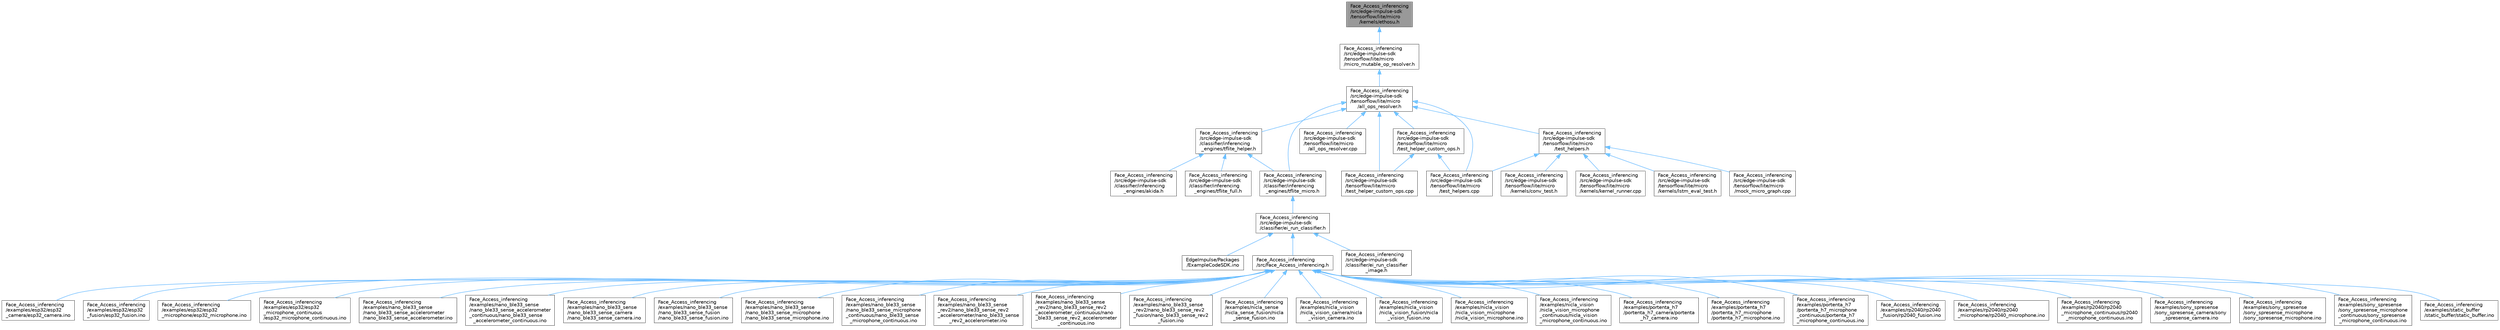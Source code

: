 digraph "Face_Access_inferencing/src/edge-impulse-sdk/tensorflow/lite/micro/kernels/ethosu.h"
{
 // LATEX_PDF_SIZE
  bgcolor="transparent";
  edge [fontname=Helvetica,fontsize=10,labelfontname=Helvetica,labelfontsize=10];
  node [fontname=Helvetica,fontsize=10,shape=box,height=0.2,width=0.4];
  Node1 [id="Node000001",label="Face_Access_inferencing\l/src/edge-impulse-sdk\l/tensorflow/lite/micro\l/kernels/ethosu.h",height=0.2,width=0.4,color="gray40", fillcolor="grey60", style="filled", fontcolor="black",tooltip=" "];
  Node1 -> Node2 [id="edge1_Node000001_Node000002",dir="back",color="steelblue1",style="solid",tooltip=" "];
  Node2 [id="Node000002",label="Face_Access_inferencing\l/src/edge-impulse-sdk\l/tensorflow/lite/micro\l/micro_mutable_op_resolver.h",height=0.2,width=0.4,color="grey40", fillcolor="white", style="filled",URL="$_face___access__inferencing_2src_2edge-impulse-sdk_2tensorflow_2lite_2micro_2micro__mutable__op__resolver_8h.html",tooltip=" "];
  Node2 -> Node3 [id="edge2_Node000002_Node000003",dir="back",color="steelblue1",style="solid",tooltip=" "];
  Node3 [id="Node000003",label="Face_Access_inferencing\l/src/edge-impulse-sdk\l/tensorflow/lite/micro\l/all_ops_resolver.h",height=0.2,width=0.4,color="grey40", fillcolor="white", style="filled",URL="$_face___access__inferencing_2src_2edge-impulse-sdk_2tensorflow_2lite_2micro_2all__ops__resolver_8h.html",tooltip=" "];
  Node3 -> Node4 [id="edge3_Node000003_Node000004",dir="back",color="steelblue1",style="solid",tooltip=" "];
  Node4 [id="Node000004",label="Face_Access_inferencing\l/src/edge-impulse-sdk\l/classifier/inferencing\l_engines/tflite_helper.h",height=0.2,width=0.4,color="grey40", fillcolor="white", style="filled",URL="$tflite__helper_8h.html",tooltip=" "];
  Node4 -> Node5 [id="edge4_Node000004_Node000005",dir="back",color="steelblue1",style="solid",tooltip=" "];
  Node5 [id="Node000005",label="Face_Access_inferencing\l/src/edge-impulse-sdk\l/classifier/inferencing\l_engines/akida.h",height=0.2,width=0.4,color="grey40", fillcolor="white", style="filled",URL="$akida_8h.html",tooltip=" "];
  Node4 -> Node6 [id="edge5_Node000004_Node000006",dir="back",color="steelblue1",style="solid",tooltip=" "];
  Node6 [id="Node000006",label="Face_Access_inferencing\l/src/edge-impulse-sdk\l/classifier/inferencing\l_engines/tflite_full.h",height=0.2,width=0.4,color="grey40", fillcolor="white", style="filled",URL="$tflite__full_8h.html",tooltip=" "];
  Node4 -> Node7 [id="edge6_Node000004_Node000007",dir="back",color="steelblue1",style="solid",tooltip=" "];
  Node7 [id="Node000007",label="Face_Access_inferencing\l/src/edge-impulse-sdk\l/classifier/inferencing\l_engines/tflite_micro.h",height=0.2,width=0.4,color="grey40", fillcolor="white", style="filled",URL="$tflite__micro_8h.html",tooltip=" "];
  Node7 -> Node8 [id="edge7_Node000007_Node000008",dir="back",color="steelblue1",style="solid",tooltip=" "];
  Node8 [id="Node000008",label="Face_Access_inferencing\l/src/edge-impulse-sdk\l/classifier/ei_run_classifier.h",height=0.2,width=0.4,color="grey40", fillcolor="white", style="filled",URL="$ei__run__classifier_8h.html",tooltip=" "];
  Node8 -> Node9 [id="edge8_Node000008_Node000009",dir="back",color="steelblue1",style="solid",tooltip=" "];
  Node9 [id="Node000009",label="EdgeImpulse/Packages\l/ExampleCodeSDK.ino",height=0.2,width=0.4,color="grey40", fillcolor="white", style="filled",URL="$_example_code_s_d_k_8ino.html",tooltip=" "];
  Node8 -> Node10 [id="edge9_Node000008_Node000010",dir="back",color="steelblue1",style="solid",tooltip=" "];
  Node10 [id="Node000010",label="Face_Access_inferencing\l/src/Face_Access_inferencing.h",height=0.2,width=0.4,color="grey40", fillcolor="white", style="filled",URL="$_face___access__inferencing_8h.html",tooltip=" "];
  Node10 -> Node11 [id="edge10_Node000010_Node000011",dir="back",color="steelblue1",style="solid",tooltip=" "];
  Node11 [id="Node000011",label="Face_Access_inferencing\l/examples/esp32/esp32\l_camera/esp32_camera.ino",height=0.2,width=0.4,color="grey40", fillcolor="white", style="filled",URL="$esp32__camera_8ino.html",tooltip=" "];
  Node10 -> Node12 [id="edge11_Node000010_Node000012",dir="back",color="steelblue1",style="solid",tooltip=" "];
  Node12 [id="Node000012",label="Face_Access_inferencing\l/examples/esp32/esp32\l_fusion/esp32_fusion.ino",height=0.2,width=0.4,color="grey40", fillcolor="white", style="filled",URL="$esp32__fusion_8ino.html",tooltip=" "];
  Node10 -> Node13 [id="edge12_Node000010_Node000013",dir="back",color="steelblue1",style="solid",tooltip=" "];
  Node13 [id="Node000013",label="Face_Access_inferencing\l/examples/esp32/esp32\l_microphone/esp32_microphone.ino",height=0.2,width=0.4,color="grey40", fillcolor="white", style="filled",URL="$esp32__microphone_8ino.html",tooltip=" "];
  Node10 -> Node14 [id="edge13_Node000010_Node000014",dir="back",color="steelblue1",style="solid",tooltip=" "];
  Node14 [id="Node000014",label="Face_Access_inferencing\l/examples/esp32/esp32\l_microphone_continuous\l/esp32_microphone_continuous.ino",height=0.2,width=0.4,color="grey40", fillcolor="white", style="filled",URL="$esp32__microphone__continuous_8ino.html",tooltip=" "];
  Node10 -> Node15 [id="edge14_Node000010_Node000015",dir="back",color="steelblue1",style="solid",tooltip=" "];
  Node15 [id="Node000015",label="Face_Access_inferencing\l/examples/nano_ble33_sense\l/nano_ble33_sense_accelerometer\l/nano_ble33_sense_accelerometer.ino",height=0.2,width=0.4,color="grey40", fillcolor="white", style="filled",URL="$nano__ble33__sense__accelerometer_8ino.html",tooltip=" "];
  Node10 -> Node16 [id="edge15_Node000010_Node000016",dir="back",color="steelblue1",style="solid",tooltip=" "];
  Node16 [id="Node000016",label="Face_Access_inferencing\l/examples/nano_ble33_sense\l/nano_ble33_sense_accelerometer\l_continuous/nano_ble33_sense\l_accelerometer_continuous.ino",height=0.2,width=0.4,color="grey40", fillcolor="white", style="filled",URL="$nano__ble33__sense__accelerometer__continuous_8ino.html",tooltip=" "];
  Node10 -> Node17 [id="edge16_Node000010_Node000017",dir="back",color="steelblue1",style="solid",tooltip=" "];
  Node17 [id="Node000017",label="Face_Access_inferencing\l/examples/nano_ble33_sense\l/nano_ble33_sense_camera\l/nano_ble33_sense_camera.ino",height=0.2,width=0.4,color="grey40", fillcolor="white", style="filled",URL="$nano__ble33__sense__camera_8ino.html",tooltip=" "];
  Node10 -> Node18 [id="edge17_Node000010_Node000018",dir="back",color="steelblue1",style="solid",tooltip=" "];
  Node18 [id="Node000018",label="Face_Access_inferencing\l/examples/nano_ble33_sense\l/nano_ble33_sense_fusion\l/nano_ble33_sense_fusion.ino",height=0.2,width=0.4,color="grey40", fillcolor="white", style="filled",URL="$nano__ble33__sense__fusion_8ino.html",tooltip=" "];
  Node10 -> Node19 [id="edge18_Node000010_Node000019",dir="back",color="steelblue1",style="solid",tooltip=" "];
  Node19 [id="Node000019",label="Face_Access_inferencing\l/examples/nano_ble33_sense\l/nano_ble33_sense_microphone\l/nano_ble33_sense_microphone.ino",height=0.2,width=0.4,color="grey40", fillcolor="white", style="filled",URL="$nano__ble33__sense__microphone_8ino.html",tooltip=" "];
  Node10 -> Node20 [id="edge19_Node000010_Node000020",dir="back",color="steelblue1",style="solid",tooltip=" "];
  Node20 [id="Node000020",label="Face_Access_inferencing\l/examples/nano_ble33_sense\l/nano_ble33_sense_microphone\l_continuous/nano_ble33_sense\l_microphone_continuous.ino",height=0.2,width=0.4,color="grey40", fillcolor="white", style="filled",URL="$nano__ble33__sense__microphone__continuous_8ino.html",tooltip=" "];
  Node10 -> Node21 [id="edge20_Node000010_Node000021",dir="back",color="steelblue1",style="solid",tooltip=" "];
  Node21 [id="Node000021",label="Face_Access_inferencing\l/examples/nano_ble33_sense\l_rev2/nano_ble33_sense_rev2\l_accelerometer/nano_ble33_sense\l_rev2_accelerometer.ino",height=0.2,width=0.4,color="grey40", fillcolor="white", style="filled",URL="$nano__ble33__sense__rev2__accelerometer_8ino.html",tooltip=" "];
  Node10 -> Node22 [id="edge21_Node000010_Node000022",dir="back",color="steelblue1",style="solid",tooltip=" "];
  Node22 [id="Node000022",label="Face_Access_inferencing\l/examples/nano_ble33_sense\l_rev2/nano_ble33_sense_rev2\l_accelerometer_continuous/nano\l_ble33_sense_rev2_accelerometer\l_continuous.ino",height=0.2,width=0.4,color="grey40", fillcolor="white", style="filled",URL="$nano__ble33__sense__rev2__accelerometer__continuous_8ino.html",tooltip=" "];
  Node10 -> Node23 [id="edge22_Node000010_Node000023",dir="back",color="steelblue1",style="solid",tooltip=" "];
  Node23 [id="Node000023",label="Face_Access_inferencing\l/examples/nano_ble33_sense\l_rev2/nano_ble33_sense_rev2\l_fusion/nano_ble33_sense_rev2\l_fusion.ino",height=0.2,width=0.4,color="grey40", fillcolor="white", style="filled",URL="$nano__ble33__sense__rev2__fusion_8ino.html",tooltip=" "];
  Node10 -> Node24 [id="edge23_Node000010_Node000024",dir="back",color="steelblue1",style="solid",tooltip=" "];
  Node24 [id="Node000024",label="Face_Access_inferencing\l/examples/nicla_sense\l/nicla_sense_fusion/nicla\l_sense_fusion.ino",height=0.2,width=0.4,color="grey40", fillcolor="white", style="filled",URL="$nicla__sense__fusion_8ino.html",tooltip=" "];
  Node10 -> Node25 [id="edge24_Node000010_Node000025",dir="back",color="steelblue1",style="solid",tooltip=" "];
  Node25 [id="Node000025",label="Face_Access_inferencing\l/examples/nicla_vision\l/nicla_vision_camera/nicla\l_vision_camera.ino",height=0.2,width=0.4,color="grey40", fillcolor="white", style="filled",URL="$nicla__vision__camera_8ino.html",tooltip=" "];
  Node10 -> Node26 [id="edge25_Node000010_Node000026",dir="back",color="steelblue1",style="solid",tooltip=" "];
  Node26 [id="Node000026",label="Face_Access_inferencing\l/examples/nicla_vision\l/nicla_vision_fusion/nicla\l_vision_fusion.ino",height=0.2,width=0.4,color="grey40", fillcolor="white", style="filled",URL="$nicla__vision__fusion_8ino.html",tooltip=" "];
  Node10 -> Node27 [id="edge26_Node000010_Node000027",dir="back",color="steelblue1",style="solid",tooltip=" "];
  Node27 [id="Node000027",label="Face_Access_inferencing\l/examples/nicla_vision\l/nicla_vision_microphone\l/nicla_vision_microphone.ino",height=0.2,width=0.4,color="grey40", fillcolor="white", style="filled",URL="$nicla__vision__microphone_8ino.html",tooltip=" "];
  Node10 -> Node28 [id="edge27_Node000010_Node000028",dir="back",color="steelblue1",style="solid",tooltip=" "];
  Node28 [id="Node000028",label="Face_Access_inferencing\l/examples/nicla_vision\l/nicla_vision_microphone\l_continuous/nicla_vision\l_microphone_continuous.ino",height=0.2,width=0.4,color="grey40", fillcolor="white", style="filled",URL="$nicla__vision__microphone__continuous_8ino.html",tooltip=" "];
  Node10 -> Node29 [id="edge28_Node000010_Node000029",dir="back",color="steelblue1",style="solid",tooltip=" "];
  Node29 [id="Node000029",label="Face_Access_inferencing\l/examples/portenta_h7\l/portenta_h7_camera/portenta\l_h7_camera.ino",height=0.2,width=0.4,color="grey40", fillcolor="white", style="filled",URL="$portenta__h7__camera_8ino.html",tooltip=" "];
  Node10 -> Node30 [id="edge29_Node000010_Node000030",dir="back",color="steelblue1",style="solid",tooltip=" "];
  Node30 [id="Node000030",label="Face_Access_inferencing\l/examples/portenta_h7\l/portenta_h7_microphone\l/portenta_h7_microphone.ino",height=0.2,width=0.4,color="grey40", fillcolor="white", style="filled",URL="$portenta__h7__microphone_8ino.html",tooltip=" "];
  Node10 -> Node31 [id="edge30_Node000010_Node000031",dir="back",color="steelblue1",style="solid",tooltip=" "];
  Node31 [id="Node000031",label="Face_Access_inferencing\l/examples/portenta_h7\l/portenta_h7_microphone\l_continuous/portenta_h7\l_microphone_continuous.ino",height=0.2,width=0.4,color="grey40", fillcolor="white", style="filled",URL="$portenta__h7__microphone__continuous_8ino.html",tooltip=" "];
  Node10 -> Node32 [id="edge31_Node000010_Node000032",dir="back",color="steelblue1",style="solid",tooltip=" "];
  Node32 [id="Node000032",label="Face_Access_inferencing\l/examples/rp2040/rp2040\l_fusion/rp2040_fusion.ino",height=0.2,width=0.4,color="grey40", fillcolor="white", style="filled",URL="$rp2040__fusion_8ino.html",tooltip=" "];
  Node10 -> Node33 [id="edge32_Node000010_Node000033",dir="back",color="steelblue1",style="solid",tooltip=" "];
  Node33 [id="Node000033",label="Face_Access_inferencing\l/examples/rp2040/rp2040\l_microphone/rp2040_microphone.ino",height=0.2,width=0.4,color="grey40", fillcolor="white", style="filled",URL="$rp2040__microphone_8ino.html",tooltip=" "];
  Node10 -> Node34 [id="edge33_Node000010_Node000034",dir="back",color="steelblue1",style="solid",tooltip=" "];
  Node34 [id="Node000034",label="Face_Access_inferencing\l/examples/rp2040/rp2040\l_microphone_continuous/rp2040\l_microphone_continuous.ino",height=0.2,width=0.4,color="grey40", fillcolor="white", style="filled",URL="$rp2040__microphone__continuous_8ino.html",tooltip=" "];
  Node10 -> Node35 [id="edge34_Node000010_Node000035",dir="back",color="steelblue1",style="solid",tooltip=" "];
  Node35 [id="Node000035",label="Face_Access_inferencing\l/examples/sony_spresense\l/sony_spresense_camera/sony\l_spresense_camera.ino",height=0.2,width=0.4,color="grey40", fillcolor="white", style="filled",URL="$sony__spresense__camera_8ino.html",tooltip=" "];
  Node10 -> Node36 [id="edge35_Node000010_Node000036",dir="back",color="steelblue1",style="solid",tooltip=" "];
  Node36 [id="Node000036",label="Face_Access_inferencing\l/examples/sony_spresense\l/sony_spresense_microphone\l/sony_spresense_microphone.ino",height=0.2,width=0.4,color="grey40", fillcolor="white", style="filled",URL="$sony__spresense__microphone_8ino.html",tooltip=" "];
  Node10 -> Node37 [id="edge36_Node000010_Node000037",dir="back",color="steelblue1",style="solid",tooltip=" "];
  Node37 [id="Node000037",label="Face_Access_inferencing\l/examples/sony_spresense\l/sony_spresense_microphone\l_continuous/sony_spresense\l_microphone_continuous.ino",height=0.2,width=0.4,color="grey40", fillcolor="white", style="filled",URL="$sony__spresense__microphone__continuous_8ino.html",tooltip=" "];
  Node10 -> Node38 [id="edge37_Node000010_Node000038",dir="back",color="steelblue1",style="solid",tooltip=" "];
  Node38 [id="Node000038",label="Face_Access_inferencing\l/examples/static_buffer\l/static_buffer/static_buffer.ino",height=0.2,width=0.4,color="grey40", fillcolor="white", style="filled",URL="$static__buffer_8ino.html",tooltip=" "];
  Node8 -> Node39 [id="edge38_Node000008_Node000039",dir="back",color="steelblue1",style="solid",tooltip=" "];
  Node39 [id="Node000039",label="Face_Access_inferencing\l/src/edge-impulse-sdk\l/classifier/ei_run_classifier\l_image.h",height=0.2,width=0.4,color="grey40", fillcolor="white", style="filled",URL="$ei__run__classifier__image_8h.html",tooltip=" "];
  Node3 -> Node7 [id="edge39_Node000003_Node000007",dir="back",color="steelblue1",style="solid",tooltip=" "];
  Node3 -> Node40 [id="edge40_Node000003_Node000040",dir="back",color="steelblue1",style="solid",tooltip=" "];
  Node40 [id="Node000040",label="Face_Access_inferencing\l/src/edge-impulse-sdk\l/tensorflow/lite/micro\l/all_ops_resolver.cpp",height=0.2,width=0.4,color="grey40", fillcolor="white", style="filled",URL="$_face___access__inferencing_2src_2edge-impulse-sdk_2tensorflow_2lite_2micro_2all__ops__resolver_8cpp.html",tooltip=" "];
  Node3 -> Node41 [id="edge41_Node000003_Node000041",dir="back",color="steelblue1",style="solid",tooltip=" "];
  Node41 [id="Node000041",label="Face_Access_inferencing\l/src/edge-impulse-sdk\l/tensorflow/lite/micro\l/test_helper_custom_ops.cpp",height=0.2,width=0.4,color="grey40", fillcolor="white", style="filled",URL="$_face___access__inferencing_2src_2edge-impulse-sdk_2tensorflow_2lite_2micro_2test__helper__custom__ops_8cpp.html",tooltip=" "];
  Node3 -> Node42 [id="edge42_Node000003_Node000042",dir="back",color="steelblue1",style="solid",tooltip=" "];
  Node42 [id="Node000042",label="Face_Access_inferencing\l/src/edge-impulse-sdk\l/tensorflow/lite/micro\l/test_helper_custom_ops.h",height=0.2,width=0.4,color="grey40", fillcolor="white", style="filled",URL="$_face___access__inferencing_2src_2edge-impulse-sdk_2tensorflow_2lite_2micro_2test__helper__custom__ops_8h.html",tooltip=" "];
  Node42 -> Node41 [id="edge43_Node000042_Node000041",dir="back",color="steelblue1",style="solid",tooltip=" "];
  Node42 -> Node43 [id="edge44_Node000042_Node000043",dir="back",color="steelblue1",style="solid",tooltip=" "];
  Node43 [id="Node000043",label="Face_Access_inferencing\l/src/edge-impulse-sdk\l/tensorflow/lite/micro\l/test_helpers.cpp",height=0.2,width=0.4,color="grey40", fillcolor="white", style="filled",URL="$_face___access__inferencing_2src_2edge-impulse-sdk_2tensorflow_2lite_2micro_2test__helpers_8cpp.html",tooltip=" "];
  Node3 -> Node43 [id="edge45_Node000003_Node000043",dir="back",color="steelblue1",style="solid",tooltip=" "];
  Node3 -> Node44 [id="edge46_Node000003_Node000044",dir="back",color="steelblue1",style="solid",tooltip=" "];
  Node44 [id="Node000044",label="Face_Access_inferencing\l/src/edge-impulse-sdk\l/tensorflow/lite/micro\l/test_helpers.h",height=0.2,width=0.4,color="grey40", fillcolor="white", style="filled",URL="$_face___access__inferencing_2src_2edge-impulse-sdk_2tensorflow_2lite_2micro_2test__helpers_8h.html",tooltip=" "];
  Node44 -> Node45 [id="edge47_Node000044_Node000045",dir="back",color="steelblue1",style="solid",tooltip=" "];
  Node45 [id="Node000045",label="Face_Access_inferencing\l/src/edge-impulse-sdk\l/tensorflow/lite/micro\l/kernels/conv_test.h",height=0.2,width=0.4,color="grey40", fillcolor="white", style="filled",URL="$_face___access__inferencing_2src_2edge-impulse-sdk_2tensorflow_2lite_2micro_2kernels_2conv__test_8h.html",tooltip=" "];
  Node44 -> Node46 [id="edge48_Node000044_Node000046",dir="back",color="steelblue1",style="solid",tooltip=" "];
  Node46 [id="Node000046",label="Face_Access_inferencing\l/src/edge-impulse-sdk\l/tensorflow/lite/micro\l/kernels/kernel_runner.cpp",height=0.2,width=0.4,color="grey40", fillcolor="white", style="filled",URL="$_face___access__inferencing_2src_2edge-impulse-sdk_2tensorflow_2lite_2micro_2kernels_2kernel__runner_8cpp.html",tooltip=" "];
  Node44 -> Node47 [id="edge49_Node000044_Node000047",dir="back",color="steelblue1",style="solid",tooltip=" "];
  Node47 [id="Node000047",label="Face_Access_inferencing\l/src/edge-impulse-sdk\l/tensorflow/lite/micro\l/kernels/lstm_eval_test.h",height=0.2,width=0.4,color="grey40", fillcolor="white", style="filled",URL="$_face___access__inferencing_2src_2edge-impulse-sdk_2tensorflow_2lite_2micro_2kernels_2lstm__eval__test_8h.html",tooltip=" "];
  Node44 -> Node48 [id="edge50_Node000044_Node000048",dir="back",color="steelblue1",style="solid",tooltip=" "];
  Node48 [id="Node000048",label="Face_Access_inferencing\l/src/edge-impulse-sdk\l/tensorflow/lite/micro\l/mock_micro_graph.cpp",height=0.2,width=0.4,color="grey40", fillcolor="white", style="filled",URL="$_face___access__inferencing_2src_2edge-impulse-sdk_2tensorflow_2lite_2micro_2mock__micro__graph_8cpp.html",tooltip=" "];
  Node44 -> Node43 [id="edge51_Node000044_Node000043",dir="back",color="steelblue1",style="solid",tooltip=" "];
}
